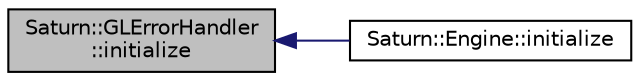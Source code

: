 digraph "Saturn::GLErrorHandler::initialize"
{
  edge [fontname="Helvetica",fontsize="10",labelfontname="Helvetica",labelfontsize="10"];
  node [fontname="Helvetica",fontsize="10",shape=record];
  rankdir="LR";
  Node1 [label="Saturn::GLErrorHandler\l::initialize",height=0.2,width=0.4,color="black", fillcolor="grey75", style="filled", fontcolor="black"];
  Node1 -> Node2 [dir="back",color="midnightblue",fontsize="10",style="solid",fontname="Helvetica"];
  Node2 [label="Saturn::Engine::initialize",height=0.2,width=0.4,color="black", fillcolor="white", style="filled",URL="$class_saturn_1_1_engine.html#acb3df3e4dbbafcef300403602d41e5fb"];
}
